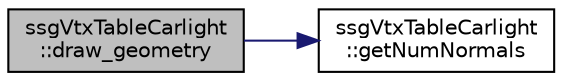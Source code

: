 digraph "ssgVtxTableCarlight::draw_geometry"
{
  edge [fontname="Helvetica",fontsize="10",labelfontname="Helvetica",labelfontsize="10"];
  node [fontname="Helvetica",fontsize="10",shape=record];
  rankdir="LR";
  Node1 [label="ssgVtxTableCarlight\l::draw_geometry",height=0.2,width=0.4,color="black", fillcolor="grey75", style="filled", fontcolor="black"];
  Node1 -> Node2 [color="midnightblue",fontsize="10",style="solid",fontname="Helvetica"];
  Node2 [label="ssgVtxTableCarlight\l::getNumNormals",height=0.2,width=0.4,color="black", fillcolor="white", style="filled",URL="$classssg_vtx_table_carlight.html#acee7edc58b2ee41bb2e353a8f615e0ce"];
}
